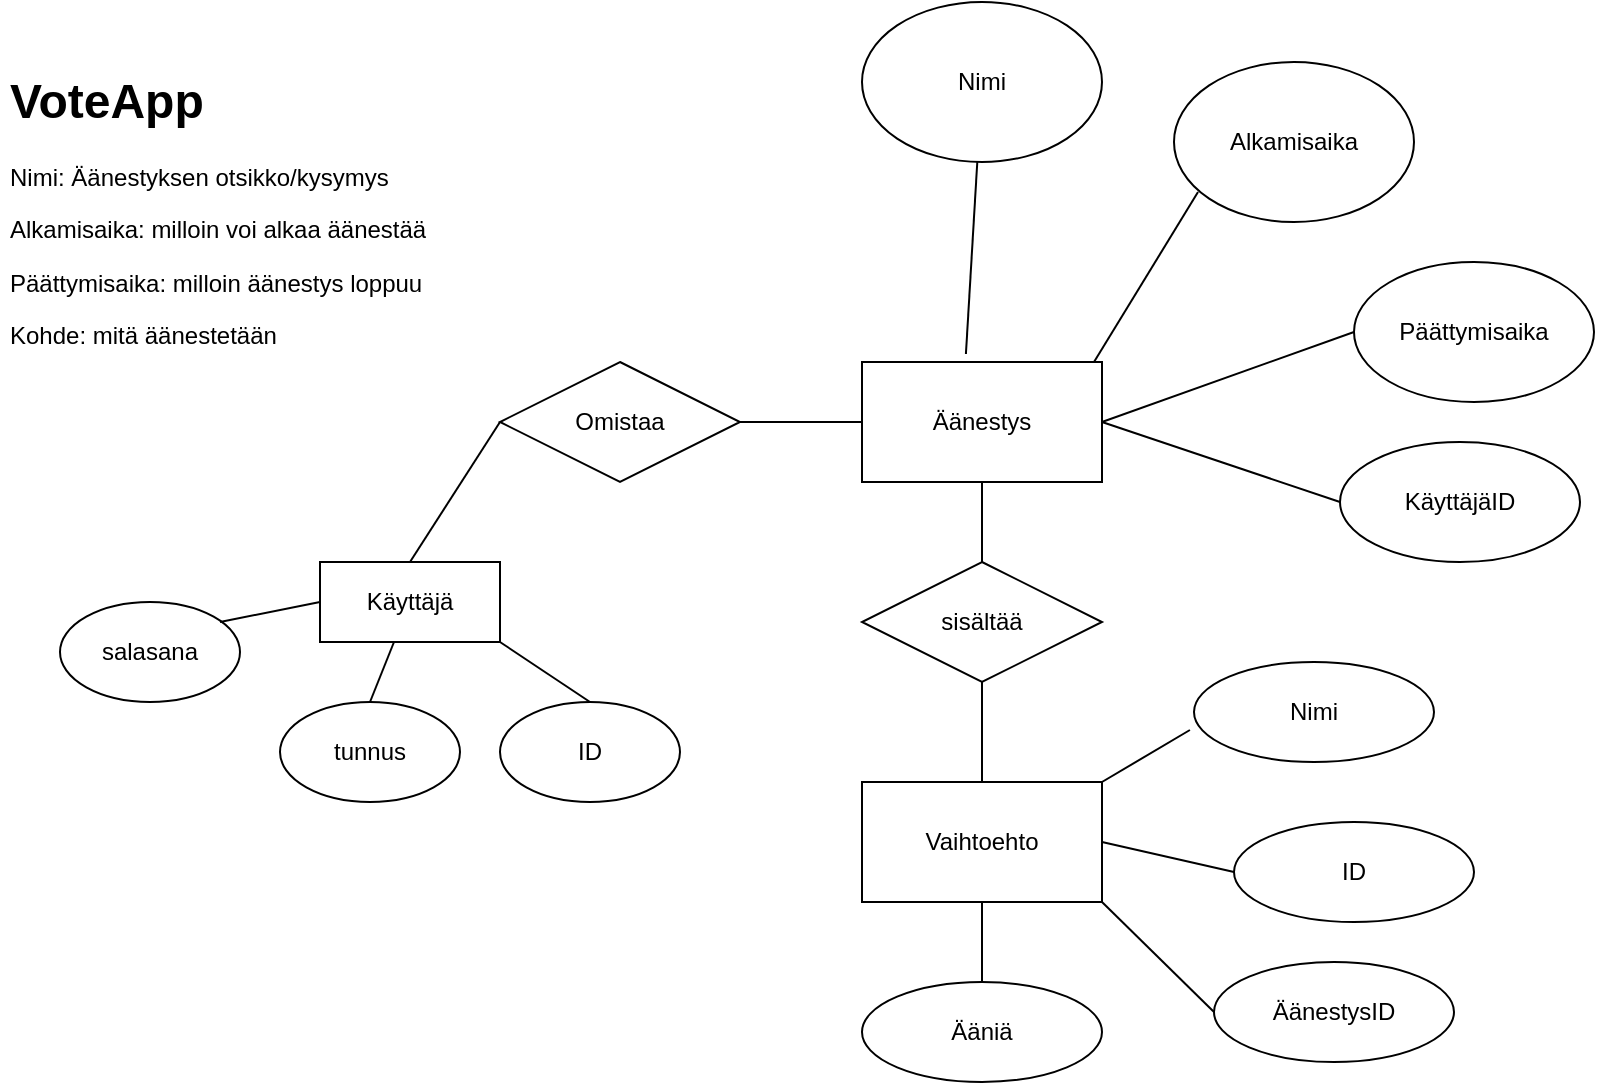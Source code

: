 <mxfile version="13.6.2" type="device"><diagram id="Ud2obGMsFN544w4E9Nbf" name="Page-1"><mxGraphModel dx="1086" dy="806" grid="1" gridSize="10" guides="1" tooltips="1" connect="1" arrows="1" fold="1" page="1" pageScale="1" pageWidth="827" pageHeight="1169" math="0" shadow="0"><root><mxCell id="0"/><mxCell id="1" parent="0"/><mxCell id="pvwj7KdddNz1EgbBszAk-1" value="Nimi" style="ellipse;whiteSpace=wrap;html=1;" parent="1" vertex="1"><mxGeometry x="461" width="120" height="80" as="geometry"/></mxCell><mxCell id="pvwj7KdddNz1EgbBszAk-2" value="Äänestys" style="rounded=0;whiteSpace=wrap;html=1;" parent="1" vertex="1"><mxGeometry x="461" y="180" width="120" height="60" as="geometry"/></mxCell><mxCell id="pvwj7KdddNz1EgbBszAk-3" value="Alkamisaika" style="ellipse;whiteSpace=wrap;html=1;" parent="1" vertex="1"><mxGeometry x="617" y="30" width="120" height="80" as="geometry"/></mxCell><mxCell id="pvwj7KdddNz1EgbBszAk-4" value="Päättymisaika" style="ellipse;whiteSpace=wrap;html=1;" parent="1" vertex="1"><mxGeometry x="707" y="130" width="120" height="70" as="geometry"/></mxCell><mxCell id="pvwj7KdddNz1EgbBszAk-5" value="" style="endArrow=none;html=1;exitX=0.433;exitY=-0.067;exitDx=0;exitDy=0;exitPerimeter=0;" parent="1" source="pvwj7KdddNz1EgbBszAk-2" target="pvwj7KdddNz1EgbBszAk-1" edge="1"><mxGeometry width="50" height="50" relative="1" as="geometry"><mxPoint x="477" y="150" as="sourcePoint"/><mxPoint x="527" y="100" as="targetPoint"/></mxGeometry></mxCell><mxCell id="pvwj7KdddNz1EgbBszAk-6" value="" style="endArrow=none;html=1;entryX=0.1;entryY=0.813;entryDx=0;entryDy=0;entryPerimeter=0;" parent="1" target="pvwj7KdddNz1EgbBszAk-3" edge="1"><mxGeometry width="50" height="50" relative="1" as="geometry"><mxPoint x="577" y="180" as="sourcePoint"/><mxPoint x="627" y="130" as="targetPoint"/></mxGeometry></mxCell><mxCell id="pvwj7KdddNz1EgbBszAk-7" value="" style="endArrow=none;html=1;exitX=1;exitY=0.5;exitDx=0;exitDy=0;entryX=0;entryY=0.5;entryDx=0;entryDy=0;" parent="1" source="pvwj7KdddNz1EgbBszAk-2" target="pvwj7KdddNz1EgbBszAk-4" edge="1"><mxGeometry width="50" height="50" relative="1" as="geometry"><mxPoint x="617" y="220" as="sourcePoint"/><mxPoint x="667" y="170" as="targetPoint"/></mxGeometry></mxCell><mxCell id="pvwj7KdddNz1EgbBszAk-11" value="&lt;h1&gt;VoteApp&lt;/h1&gt;&lt;p&gt;Nimi: Äänestyksen otsikko/kysymys&lt;/p&gt;&lt;p&gt;Alkamisaika: milloin voi alkaa äänestää&lt;/p&gt;&lt;p&gt;Päättymisaika: milloin äänestys loppuu&lt;/p&gt;&lt;p&gt;Kohde: mitä äänestetään&lt;/p&gt;" style="text;html=1;strokeColor=none;fillColor=none;spacing=5;spacingTop=-20;whiteSpace=wrap;overflow=hidden;rounded=0;" parent="1" vertex="1"><mxGeometry x="30" y="30" width="310" height="190" as="geometry"/></mxCell><mxCell id="LLh101qeOvFCp0nb2RTp-3" value="Vaihtoehto" style="rounded=0;whiteSpace=wrap;html=1;" vertex="1" parent="1"><mxGeometry x="461" y="390" width="120" height="60" as="geometry"/></mxCell><mxCell id="LLh101qeOvFCp0nb2RTp-4" value="" style="endArrow=none;html=1;entryX=0.5;entryY=1;entryDx=0;entryDy=0;exitX=0.5;exitY=0;exitDx=0;exitDy=0;" edge="1" parent="1" source="LLh101qeOvFCp0nb2RTp-3" target="pvwj7KdddNz1EgbBszAk-2"><mxGeometry width="50" height="50" relative="1" as="geometry"><mxPoint x="507" y="340" as="sourcePoint"/><mxPoint x="557" y="290" as="targetPoint"/></mxGeometry></mxCell><mxCell id="LLh101qeOvFCp0nb2RTp-5" value="Nimi" style="ellipse;whiteSpace=wrap;html=1;" vertex="1" parent="1"><mxGeometry x="627" y="330" width="120" height="50" as="geometry"/></mxCell><mxCell id="LLh101qeOvFCp0nb2RTp-6" value="" style="endArrow=none;html=1;entryX=-0.017;entryY=0.68;entryDx=0;entryDy=0;entryPerimeter=0;exitX=1;exitY=0;exitDx=0;exitDy=0;" edge="1" parent="1" source="LLh101qeOvFCp0nb2RTp-3" target="LLh101qeOvFCp0nb2RTp-5"><mxGeometry width="50" height="50" relative="1" as="geometry"><mxPoint x="597" y="440" as="sourcePoint"/><mxPoint x="647" y="390" as="targetPoint"/></mxGeometry></mxCell><mxCell id="LLh101qeOvFCp0nb2RTp-9" value="sisältää" style="shape=rhombus;perimeter=rhombusPerimeter;whiteSpace=wrap;html=1;align=center;" vertex="1" parent="1"><mxGeometry x="461" y="280" width="120" height="60" as="geometry"/></mxCell><mxCell id="LLh101qeOvFCp0nb2RTp-11" value="ID" style="ellipse;whiteSpace=wrap;html=1;" vertex="1" parent="1"><mxGeometry x="647" y="410" width="120" height="50" as="geometry"/></mxCell><mxCell id="LLh101qeOvFCp0nb2RTp-12" value="" style="endArrow=none;html=1;exitX=1;exitY=0.5;exitDx=0;exitDy=0;entryX=0;entryY=0.5;entryDx=0;entryDy=0;" edge="1" parent="1" source="LLh101qeOvFCp0nb2RTp-3" target="LLh101qeOvFCp0nb2RTp-11"><mxGeometry width="50" height="50" relative="1" as="geometry"><mxPoint x="607" y="490" as="sourcePoint"/><mxPoint x="657" y="440" as="targetPoint"/></mxGeometry></mxCell><mxCell id="LLh101qeOvFCp0nb2RTp-13" value="ÄänestysID" style="ellipse;whiteSpace=wrap;html=1;" vertex="1" parent="1"><mxGeometry x="637" y="480" width="120" height="50" as="geometry"/></mxCell><mxCell id="LLh101qeOvFCp0nb2RTp-14" value="" style="endArrow=none;html=1;entryX=1;entryY=1;entryDx=0;entryDy=0;exitX=0;exitY=0.5;exitDx=0;exitDy=0;" edge="1" parent="1" source="LLh101qeOvFCp0nb2RTp-13" target="LLh101qeOvFCp0nb2RTp-3"><mxGeometry width="50" height="50" relative="1" as="geometry"><mxPoint x="637" y="493" as="sourcePoint"/><mxPoint x="617" y="480" as="targetPoint"/></mxGeometry></mxCell><mxCell id="LLh101qeOvFCp0nb2RTp-15" value="Ääniä" style="ellipse;whiteSpace=wrap;html=1;" vertex="1" parent="1"><mxGeometry x="461" y="490" width="120" height="50" as="geometry"/></mxCell><mxCell id="LLh101qeOvFCp0nb2RTp-16" value="" style="endArrow=none;html=1;exitX=0.5;exitY=0;exitDx=0;exitDy=0;entryX=0.5;entryY=1;entryDx=0;entryDy=0;" edge="1" parent="1" source="LLh101qeOvFCp0nb2RTp-15" target="LLh101qeOvFCp0nb2RTp-3"><mxGeometry width="50" height="50" relative="1" as="geometry"><mxPoint x="497" y="500" as="sourcePoint"/><mxPoint x="547" y="450" as="targetPoint"/></mxGeometry></mxCell><mxCell id="LLh101qeOvFCp0nb2RTp-17" value="Käyttäjä" style="rounded=0;whiteSpace=wrap;html=1;" vertex="1" parent="1"><mxGeometry x="190" y="280" width="90" height="40" as="geometry"/></mxCell><mxCell id="LLh101qeOvFCp0nb2RTp-18" value="Omistaa" style="shape=rhombus;perimeter=rhombusPerimeter;whiteSpace=wrap;html=1;align=center;" vertex="1" parent="1"><mxGeometry x="280" y="180" width="120" height="60" as="geometry"/></mxCell><mxCell id="LLh101qeOvFCp0nb2RTp-19" value="" style="endArrow=none;html=1;entryX=0;entryY=0.5;entryDx=0;entryDy=0;exitX=0.5;exitY=0;exitDx=0;exitDy=0;" edge="1" parent="1" source="LLh101qeOvFCp0nb2RTp-17" target="LLh101qeOvFCp0nb2RTp-18"><mxGeometry width="50" height="50" relative="1" as="geometry"><mxPoint x="200" y="270" as="sourcePoint"/><mxPoint x="250" y="220" as="targetPoint"/></mxGeometry></mxCell><mxCell id="LLh101qeOvFCp0nb2RTp-20" value="ID" style="ellipse;whiteSpace=wrap;html=1;" vertex="1" parent="1"><mxGeometry x="280" y="350" width="90" height="50" as="geometry"/></mxCell><mxCell id="LLh101qeOvFCp0nb2RTp-21" value="tunnus" style="ellipse;whiteSpace=wrap;html=1;" vertex="1" parent="1"><mxGeometry x="170" y="350" width="90" height="50" as="geometry"/></mxCell><mxCell id="LLh101qeOvFCp0nb2RTp-23" value="salasana" style="ellipse;whiteSpace=wrap;html=1;" vertex="1" parent="1"><mxGeometry x="60" y="300" width="90" height="50" as="geometry"/></mxCell><mxCell id="LLh101qeOvFCp0nb2RTp-24" value="" style="endArrow=none;html=1;entryX=0;entryY=0.5;entryDx=0;entryDy=0;" edge="1" parent="1" target="LLh101qeOvFCp0nb2RTp-17"><mxGeometry width="50" height="50" relative="1" as="geometry"><mxPoint x="140" y="310" as="sourcePoint"/><mxPoint x="190" y="260" as="targetPoint"/></mxGeometry></mxCell><mxCell id="LLh101qeOvFCp0nb2RTp-25" value="" style="endArrow=none;html=1;exitX=0.5;exitY=0;exitDx=0;exitDy=0;entryX=1;entryY=1;entryDx=0;entryDy=0;" edge="1" parent="1" source="LLh101qeOvFCp0nb2RTp-20" target="LLh101qeOvFCp0nb2RTp-17"><mxGeometry width="50" height="50" relative="1" as="geometry"><mxPoint x="300" y="340" as="sourcePoint"/><mxPoint x="350" y="290" as="targetPoint"/></mxGeometry></mxCell><mxCell id="LLh101qeOvFCp0nb2RTp-26" value="" style="endArrow=none;html=1;exitX=0.5;exitY=0;exitDx=0;exitDy=0;" edge="1" parent="1" source="LLh101qeOvFCp0nb2RTp-21" target="LLh101qeOvFCp0nb2RTp-17"><mxGeometry width="50" height="50" relative="1" as="geometry"><mxPoint x="230" y="450" as="sourcePoint"/><mxPoint x="280" y="400" as="targetPoint"/></mxGeometry></mxCell><mxCell id="LLh101qeOvFCp0nb2RTp-27" value="" style="endArrow=none;html=1;exitX=1;exitY=0.5;exitDx=0;exitDy=0;entryX=0;entryY=0.5;entryDx=0;entryDy=0;" edge="1" parent="1" source="LLh101qeOvFCp0nb2RTp-18" target="pvwj7KdddNz1EgbBszAk-2"><mxGeometry width="50" height="50" relative="1" as="geometry"><mxPoint x="400" y="190" as="sourcePoint"/><mxPoint x="450" y="140" as="targetPoint"/></mxGeometry></mxCell><mxCell id="LLh101qeOvFCp0nb2RTp-28" value="KäyttäjäID" style="ellipse;whiteSpace=wrap;html=1;" vertex="1" parent="1"><mxGeometry x="700" y="220" width="120" height="60" as="geometry"/></mxCell><mxCell id="LLh101qeOvFCp0nb2RTp-29" value="" style="endArrow=none;html=1;entryX=0;entryY=0.5;entryDx=0;entryDy=0;exitX=1;exitY=0.5;exitDx=0;exitDy=0;" edge="1" parent="1" source="pvwj7KdddNz1EgbBszAk-2" target="LLh101qeOvFCp0nb2RTp-28"><mxGeometry width="50" height="50" relative="1" as="geometry"><mxPoint x="620" y="270" as="sourcePoint"/><mxPoint x="670" y="220" as="targetPoint"/></mxGeometry></mxCell></root></mxGraphModel></diagram></mxfile>
